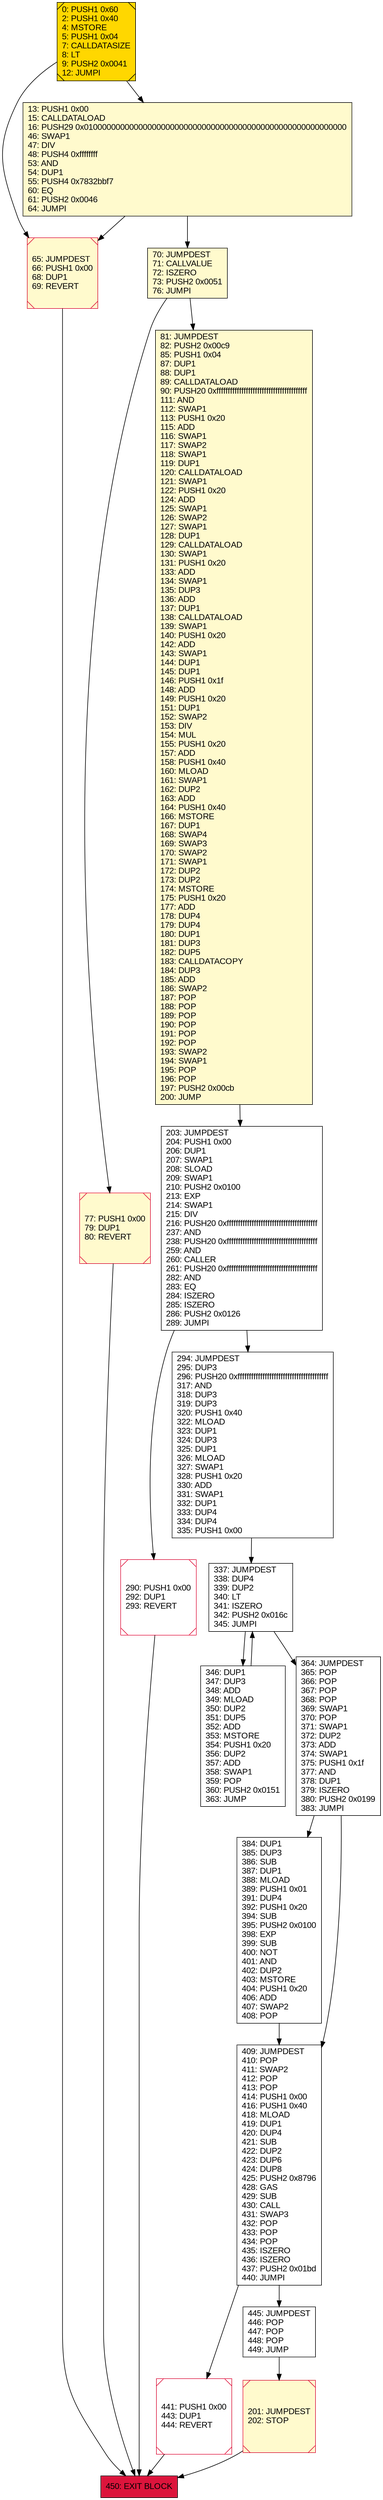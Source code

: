 digraph G {
bgcolor=transparent rankdir=UD;
node [shape=box style=filled color=black fillcolor=white fontname=arial fontcolor=black];
450 [label="450: EXIT BLOCK\l" fillcolor=crimson ];
290 [label="290: PUSH1 0x00\l292: DUP1\l293: REVERT\l" shape=Msquare color=crimson ];
294 [label="294: JUMPDEST\l295: DUP3\l296: PUSH20 0xffffffffffffffffffffffffffffffffffffffff\l317: AND\l318: DUP3\l319: DUP3\l320: PUSH1 0x40\l322: MLOAD\l323: DUP1\l324: DUP3\l325: DUP1\l326: MLOAD\l327: SWAP1\l328: PUSH1 0x20\l330: ADD\l331: SWAP1\l332: DUP1\l333: DUP4\l334: DUP4\l335: PUSH1 0x00\l" ];
65 [label="65: JUMPDEST\l66: PUSH1 0x00\l68: DUP1\l69: REVERT\l" fillcolor=lemonchiffon shape=Msquare color=crimson ];
384 [label="384: DUP1\l385: DUP3\l386: SUB\l387: DUP1\l388: MLOAD\l389: PUSH1 0x01\l391: DUP4\l392: PUSH1 0x20\l394: SUB\l395: PUSH2 0x0100\l398: EXP\l399: SUB\l400: NOT\l401: AND\l402: DUP2\l403: MSTORE\l404: PUSH1 0x20\l406: ADD\l407: SWAP2\l408: POP\l" ];
77 [label="77: PUSH1 0x00\l79: DUP1\l80: REVERT\l" fillcolor=lemonchiffon shape=Msquare color=crimson ];
337 [label="337: JUMPDEST\l338: DUP4\l339: DUP2\l340: LT\l341: ISZERO\l342: PUSH2 0x016c\l345: JUMPI\l" ];
81 [label="81: JUMPDEST\l82: PUSH2 0x00c9\l85: PUSH1 0x04\l87: DUP1\l88: DUP1\l89: CALLDATALOAD\l90: PUSH20 0xffffffffffffffffffffffffffffffffffffffff\l111: AND\l112: SWAP1\l113: PUSH1 0x20\l115: ADD\l116: SWAP1\l117: SWAP2\l118: SWAP1\l119: DUP1\l120: CALLDATALOAD\l121: SWAP1\l122: PUSH1 0x20\l124: ADD\l125: SWAP1\l126: SWAP2\l127: SWAP1\l128: DUP1\l129: CALLDATALOAD\l130: SWAP1\l131: PUSH1 0x20\l133: ADD\l134: SWAP1\l135: DUP3\l136: ADD\l137: DUP1\l138: CALLDATALOAD\l139: SWAP1\l140: PUSH1 0x20\l142: ADD\l143: SWAP1\l144: DUP1\l145: DUP1\l146: PUSH1 0x1f\l148: ADD\l149: PUSH1 0x20\l151: DUP1\l152: SWAP2\l153: DIV\l154: MUL\l155: PUSH1 0x20\l157: ADD\l158: PUSH1 0x40\l160: MLOAD\l161: SWAP1\l162: DUP2\l163: ADD\l164: PUSH1 0x40\l166: MSTORE\l167: DUP1\l168: SWAP4\l169: SWAP3\l170: SWAP2\l171: SWAP1\l172: DUP2\l173: DUP2\l174: MSTORE\l175: PUSH1 0x20\l177: ADD\l178: DUP4\l179: DUP4\l180: DUP1\l181: DUP3\l182: DUP5\l183: CALLDATACOPY\l184: DUP3\l185: ADD\l186: SWAP2\l187: POP\l188: POP\l189: POP\l190: POP\l191: POP\l192: POP\l193: SWAP2\l194: SWAP1\l195: POP\l196: POP\l197: PUSH2 0x00cb\l200: JUMP\l" fillcolor=lemonchiffon ];
13 [label="13: PUSH1 0x00\l15: CALLDATALOAD\l16: PUSH29 0x0100000000000000000000000000000000000000000000000000000000\l46: SWAP1\l47: DIV\l48: PUSH4 0xffffffff\l53: AND\l54: DUP1\l55: PUSH4 0x7832bbf7\l60: EQ\l61: PUSH2 0x0046\l64: JUMPI\l" fillcolor=lemonchiffon ];
0 [label="0: PUSH1 0x60\l2: PUSH1 0x40\l4: MSTORE\l5: PUSH1 0x04\l7: CALLDATASIZE\l8: LT\l9: PUSH2 0x0041\l12: JUMPI\l" fillcolor=lemonchiffon shape=Msquare fillcolor=gold ];
70 [label="70: JUMPDEST\l71: CALLVALUE\l72: ISZERO\l73: PUSH2 0x0051\l76: JUMPI\l" fillcolor=lemonchiffon ];
203 [label="203: JUMPDEST\l204: PUSH1 0x00\l206: DUP1\l207: SWAP1\l208: SLOAD\l209: SWAP1\l210: PUSH2 0x0100\l213: EXP\l214: SWAP1\l215: DIV\l216: PUSH20 0xffffffffffffffffffffffffffffffffffffffff\l237: AND\l238: PUSH20 0xffffffffffffffffffffffffffffffffffffffff\l259: AND\l260: CALLER\l261: PUSH20 0xffffffffffffffffffffffffffffffffffffffff\l282: AND\l283: EQ\l284: ISZERO\l285: ISZERO\l286: PUSH2 0x0126\l289: JUMPI\l" ];
441 [label="441: PUSH1 0x00\l443: DUP1\l444: REVERT\l" shape=Msquare color=crimson ];
346 [label="346: DUP1\l347: DUP3\l348: ADD\l349: MLOAD\l350: DUP2\l351: DUP5\l352: ADD\l353: MSTORE\l354: PUSH1 0x20\l356: DUP2\l357: ADD\l358: SWAP1\l359: POP\l360: PUSH2 0x0151\l363: JUMP\l" ];
364 [label="364: JUMPDEST\l365: POP\l366: POP\l367: POP\l368: POP\l369: SWAP1\l370: POP\l371: SWAP1\l372: DUP2\l373: ADD\l374: SWAP1\l375: PUSH1 0x1f\l377: AND\l378: DUP1\l379: ISZERO\l380: PUSH2 0x0199\l383: JUMPI\l" ];
409 [label="409: JUMPDEST\l410: POP\l411: SWAP2\l412: POP\l413: POP\l414: PUSH1 0x00\l416: PUSH1 0x40\l418: MLOAD\l419: DUP1\l420: DUP4\l421: SUB\l422: DUP2\l423: DUP6\l424: DUP8\l425: PUSH2 0x8796\l428: GAS\l429: SUB\l430: CALL\l431: SWAP3\l432: POP\l433: POP\l434: POP\l435: ISZERO\l436: ISZERO\l437: PUSH2 0x01bd\l440: JUMPI\l" ];
445 [label="445: JUMPDEST\l446: POP\l447: POP\l448: POP\l449: JUMP\l" ];
201 [label="201: JUMPDEST\l202: STOP\l" fillcolor=lemonchiffon shape=Msquare color=crimson ];
409 -> 445;
290 -> 450;
445 -> 201;
0 -> 13;
409 -> 441;
65 -> 450;
364 -> 409;
13 -> 70;
77 -> 450;
294 -> 337;
0 -> 65;
364 -> 384;
13 -> 65;
203 -> 290;
203 -> 294;
337 -> 346;
337 -> 364;
346 -> 337;
384 -> 409;
70 -> 81;
81 -> 203;
70 -> 77;
441 -> 450;
201 -> 450;
}